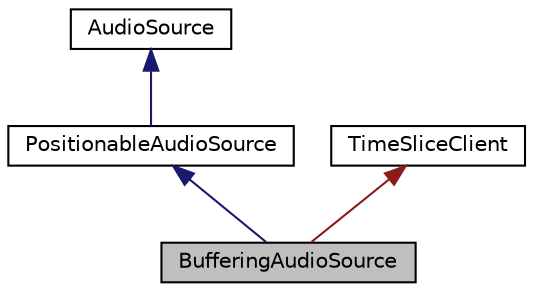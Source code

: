 digraph "BufferingAudioSource"
{
  bgcolor="transparent";
  edge [fontname="Helvetica",fontsize="10",labelfontname="Helvetica",labelfontsize="10"];
  node [fontname="Helvetica",fontsize="10",shape=record];
  Node0 [label="BufferingAudioSource",height=0.2,width=0.4,color="black", fillcolor="grey75", style="filled", fontcolor="black"];
  Node1 -> Node0 [dir="back",color="midnightblue",fontsize="10",style="solid",fontname="Helvetica"];
  Node1 [label="PositionableAudioSource",height=0.2,width=0.4,color="black",URL="$classPositionableAudioSource.html",tooltip="A type of AudioSource which can be repositioned. "];
  Node2 -> Node1 [dir="back",color="midnightblue",fontsize="10",style="solid",fontname="Helvetica"];
  Node2 [label="AudioSource",height=0.2,width=0.4,color="black",URL="$classAudioSource.html",tooltip="Base class for objects that can produce a continuous stream of audio. "];
  Node3 -> Node0 [dir="back",color="firebrick4",fontsize="10",style="solid",fontname="Helvetica"];
  Node3 [label="TimeSliceClient",height=0.2,width=0.4,color="black",URL="$classTimeSliceClient.html",tooltip="Used by the TimeSliceThread class. "];
}
